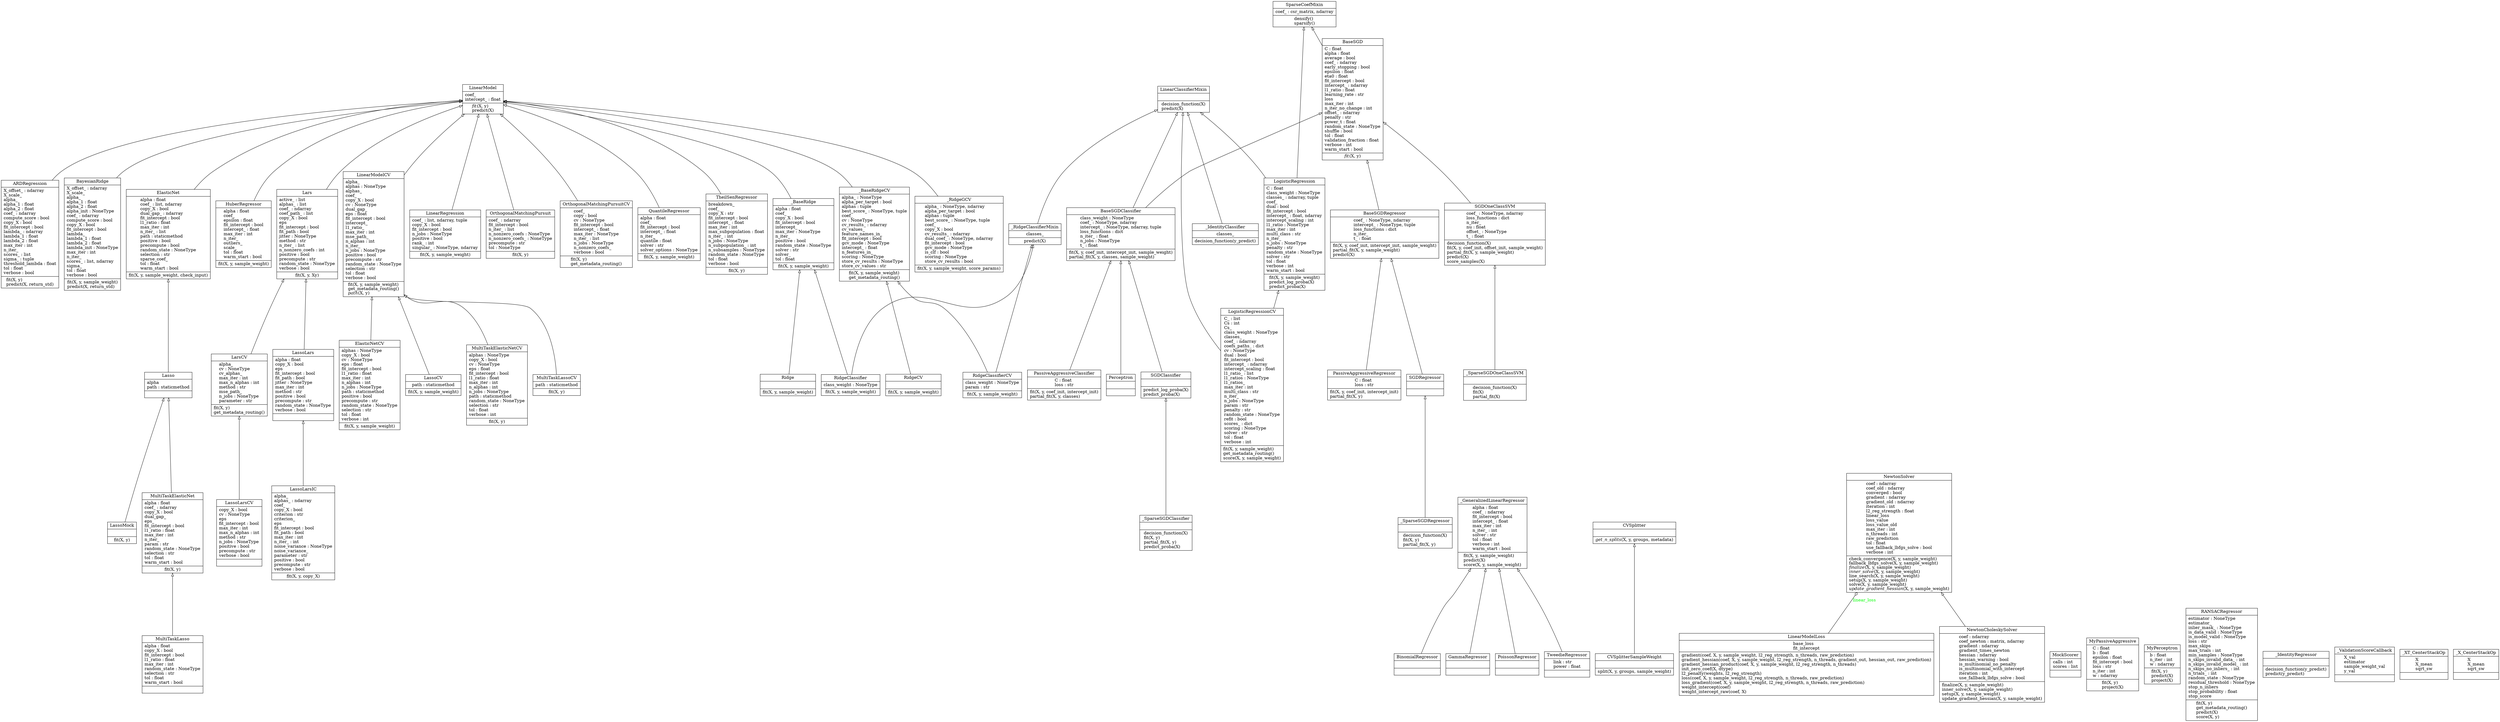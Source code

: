 digraph "classes_linear_model" {
rankdir=BT
charset="utf-8"
"sklearn.linear_model._bayes.ARDRegression" [color="black", fontcolor="black", label=<{ARDRegression|X_offset_ : ndarray<br ALIGN="LEFT"/>X_scale_<br ALIGN="LEFT"/>alpha_<br ALIGN="LEFT"/>alpha_1 : float<br ALIGN="LEFT"/>alpha_2 : float<br ALIGN="LEFT"/>coef_ : ndarray<br ALIGN="LEFT"/>compute_score : bool<br ALIGN="LEFT"/>copy_X : bool<br ALIGN="LEFT"/>fit_intercept : bool<br ALIGN="LEFT"/>lambda_ : ndarray<br ALIGN="LEFT"/>lambda_1 : float<br ALIGN="LEFT"/>lambda_2 : float<br ALIGN="LEFT"/>max_iter : int<br ALIGN="LEFT"/>n_iter_<br ALIGN="LEFT"/>scores_ : list<br ALIGN="LEFT"/>sigma_ : tuple<br ALIGN="LEFT"/>threshold_lambda : float<br ALIGN="LEFT"/>tol : float<br ALIGN="LEFT"/>verbose : bool<br ALIGN="LEFT"/>|fit(X, y)<br ALIGN="LEFT"/>predict(X, return_std)<br ALIGN="LEFT"/>}>, shape="record", style="solid"];
"sklearn.linear_model._stochastic_gradient.BaseSGD" [color="black", fontcolor="black", label=<{BaseSGD|C : float<br ALIGN="LEFT"/>alpha : float<br ALIGN="LEFT"/>average : bool<br ALIGN="LEFT"/>coef_ : ndarray<br ALIGN="LEFT"/>early_stopping : bool<br ALIGN="LEFT"/>epsilon : float<br ALIGN="LEFT"/>eta0 : float<br ALIGN="LEFT"/>fit_intercept : bool<br ALIGN="LEFT"/>intercept_ : ndarray<br ALIGN="LEFT"/>l1_ratio : float<br ALIGN="LEFT"/>learning_rate : str<br ALIGN="LEFT"/>loss<br ALIGN="LEFT"/>max_iter : int<br ALIGN="LEFT"/>n_iter_no_change : int<br ALIGN="LEFT"/>offset_ : ndarray<br ALIGN="LEFT"/>penalty : str<br ALIGN="LEFT"/>power_t : float<br ALIGN="LEFT"/>random_state : NoneType<br ALIGN="LEFT"/>shuffle : bool<br ALIGN="LEFT"/>tol : float<br ALIGN="LEFT"/>validation_fraction : float<br ALIGN="LEFT"/>verbose : int<br ALIGN="LEFT"/>warm_start : bool<br ALIGN="LEFT"/>|<I>fit</I>(X, y)<br ALIGN="LEFT"/>}>, shape="record", style="solid"];
"sklearn.linear_model._stochastic_gradient.BaseSGDClassifier" [color="black", fontcolor="black", label=<{BaseSGDClassifier|class_weight : NoneType<br ALIGN="LEFT"/>coef_ : NoneType, ndarray<br ALIGN="LEFT"/>intercept_ : NoneType, ndarray, tuple<br ALIGN="LEFT"/>loss_functions : dict<br ALIGN="LEFT"/>n_iter_ : float<br ALIGN="LEFT"/>n_jobs : NoneType<br ALIGN="LEFT"/>t_ : float<br ALIGN="LEFT"/>|fit(X, y, coef_init, intercept_init, sample_weight)<br ALIGN="LEFT"/>partial_fit(X, y, classes, sample_weight)<br ALIGN="LEFT"/>}>, shape="record", style="solid"];
"sklearn.linear_model._stochastic_gradient.BaseSGDRegressor" [color="black", fontcolor="black", label=<{BaseSGDRegressor|coef_ : NoneType, ndarray<br ALIGN="LEFT"/>intercept_ : NoneType, tuple<br ALIGN="LEFT"/>loss_functions : dict<br ALIGN="LEFT"/>n_iter_<br ALIGN="LEFT"/>t_ : float<br ALIGN="LEFT"/>|fit(X, y, coef_init, intercept_init, sample_weight)<br ALIGN="LEFT"/>partial_fit(X, y, sample_weight)<br ALIGN="LEFT"/>predict(X)<br ALIGN="LEFT"/>}>, shape="record", style="solid"];
"sklearn.linear_model._bayes.BayesianRidge" [color="black", fontcolor="black", label=<{BayesianRidge|X_offset_ : ndarray<br ALIGN="LEFT"/>X_scale_<br ALIGN="LEFT"/>alpha_<br ALIGN="LEFT"/>alpha_1 : float<br ALIGN="LEFT"/>alpha_2 : float<br ALIGN="LEFT"/>alpha_init : NoneType<br ALIGN="LEFT"/>coef_ : ndarray<br ALIGN="LEFT"/>compute_score : bool<br ALIGN="LEFT"/>copy_X : bool<br ALIGN="LEFT"/>fit_intercept : bool<br ALIGN="LEFT"/>lambda_<br ALIGN="LEFT"/>lambda_1 : float<br ALIGN="LEFT"/>lambda_2 : float<br ALIGN="LEFT"/>lambda_init : NoneType<br ALIGN="LEFT"/>max_iter : int<br ALIGN="LEFT"/>n_iter_<br ALIGN="LEFT"/>scores_ : list, ndarray<br ALIGN="LEFT"/>sigma_<br ALIGN="LEFT"/>tol : float<br ALIGN="LEFT"/>verbose : bool<br ALIGN="LEFT"/>|fit(X, y, sample_weight)<br ALIGN="LEFT"/>predict(X, return_std)<br ALIGN="LEFT"/>}>, shape="record", style="solid"];
"sklearn.linear_model._glm.tests.test_glm.BinomialRegressor" [color="black", fontcolor="black", label=<{BinomialRegressor|<br ALIGN="LEFT"/>|}>, shape="record", style="solid"];
"sklearn.linear_model.tests.test_coordinate_descent.test_multitask_cv_estimators_with_sample_weight.CVSplitter" [color="black", fontcolor="black", label=<{CVSplitter|<br ALIGN="LEFT"/>|<I>get_n_splits</I>(X, y, groups, metadata)<br ALIGN="LEFT"/>}>, shape="record", style="solid"];
"sklearn.linear_model.tests.test_coordinate_descent.test_multitask_cv_estimators_with_sample_weight.CVSplitterSampleWeight" [color="black", fontcolor="black", label=<{CVSplitterSampleWeight|<br ALIGN="LEFT"/>|split(X, y, groups, sample_weight)<br ALIGN="LEFT"/>}>, shape="record", style="solid"];
"sklearn.linear_model._coordinate_descent.ElasticNet" [color="black", fontcolor="black", label=<{ElasticNet|alpha : float<br ALIGN="LEFT"/>coef_ : list, ndarray<br ALIGN="LEFT"/>copy_X : bool<br ALIGN="LEFT"/>dual_gap_ : ndarray<br ALIGN="LEFT"/>fit_intercept : bool<br ALIGN="LEFT"/>l1_ratio : float<br ALIGN="LEFT"/>max_iter : int<br ALIGN="LEFT"/>n_iter_ : list<br ALIGN="LEFT"/>path : staticmethod<br ALIGN="LEFT"/>positive : bool<br ALIGN="LEFT"/>precompute : bool<br ALIGN="LEFT"/>random_state : NoneType<br ALIGN="LEFT"/>selection : str<br ALIGN="LEFT"/>sparse_coef_<br ALIGN="LEFT"/>tol : float<br ALIGN="LEFT"/>warm_start : bool<br ALIGN="LEFT"/>|fit(X, y, sample_weight, check_input)<br ALIGN="LEFT"/>}>, shape="record", style="solid"];
"sklearn.linear_model._coordinate_descent.ElasticNetCV" [color="black", fontcolor="black", label=<{ElasticNetCV|alphas : NoneType<br ALIGN="LEFT"/>copy_X : bool<br ALIGN="LEFT"/>cv : NoneType<br ALIGN="LEFT"/>eps : float<br ALIGN="LEFT"/>fit_intercept : bool<br ALIGN="LEFT"/>l1_ratio : float<br ALIGN="LEFT"/>max_iter : int<br ALIGN="LEFT"/>n_alphas : int<br ALIGN="LEFT"/>n_jobs : NoneType<br ALIGN="LEFT"/>path : staticmethod<br ALIGN="LEFT"/>positive : bool<br ALIGN="LEFT"/>precompute : str<br ALIGN="LEFT"/>random_state : NoneType<br ALIGN="LEFT"/>selection : str<br ALIGN="LEFT"/>tol : float<br ALIGN="LEFT"/>verbose : int<br ALIGN="LEFT"/>|fit(X, y, sample_weight)<br ALIGN="LEFT"/>}>, shape="record", style="solid"];
"sklearn.linear_model._glm.glm.GammaRegressor" [color="black", fontcolor="black", label=<{GammaRegressor|<br ALIGN="LEFT"/>|}>, shape="record", style="solid"];
"sklearn.linear_model._huber.HuberRegressor" [color="black", fontcolor="black", label=<{HuberRegressor|alpha : float<br ALIGN="LEFT"/>coef_<br ALIGN="LEFT"/>epsilon : float<br ALIGN="LEFT"/>fit_intercept : bool<br ALIGN="LEFT"/>intercept_ : float<br ALIGN="LEFT"/>max_iter : int<br ALIGN="LEFT"/>n_iter_<br ALIGN="LEFT"/>outliers_<br ALIGN="LEFT"/>scale_<br ALIGN="LEFT"/>tol : float<br ALIGN="LEFT"/>warm_start : bool<br ALIGN="LEFT"/>|fit(X, y, sample_weight)<br ALIGN="LEFT"/>}>, shape="record", style="solid"];
"sklearn.linear_model._least_angle.Lars" [color="black", fontcolor="black", label=<{Lars|active_ : list<br ALIGN="LEFT"/>alphas_ : list<br ALIGN="LEFT"/>coef_ : ndarray<br ALIGN="LEFT"/>coef_path_ : list<br ALIGN="LEFT"/>copy_X : bool<br ALIGN="LEFT"/>eps<br ALIGN="LEFT"/>fit_intercept : bool<br ALIGN="LEFT"/>fit_path : bool<br ALIGN="LEFT"/>jitter : NoneType<br ALIGN="LEFT"/>method : str<br ALIGN="LEFT"/>n_iter_ : list<br ALIGN="LEFT"/>n_nonzero_coefs : int<br ALIGN="LEFT"/>positive : bool<br ALIGN="LEFT"/>precompute : str<br ALIGN="LEFT"/>random_state : NoneType<br ALIGN="LEFT"/>verbose : bool<br ALIGN="LEFT"/>|fit(X, y, Xy)<br ALIGN="LEFT"/>}>, shape="record", style="solid"];
"sklearn.linear_model._least_angle.LarsCV" [color="black", fontcolor="black", label=<{LarsCV|alpha_<br ALIGN="LEFT"/>cv : NoneType<br ALIGN="LEFT"/>cv_alphas_<br ALIGN="LEFT"/>max_iter : int<br ALIGN="LEFT"/>max_n_alphas : int<br ALIGN="LEFT"/>method : str<br ALIGN="LEFT"/>mse_path_<br ALIGN="LEFT"/>n_jobs : NoneType<br ALIGN="LEFT"/>parameter : str<br ALIGN="LEFT"/>|fit(X, y)<br ALIGN="LEFT"/>get_metadata_routing()<br ALIGN="LEFT"/>}>, shape="record", style="solid"];
"sklearn.linear_model._coordinate_descent.Lasso" [color="black", fontcolor="black", label=<{Lasso|alpha<br ALIGN="LEFT"/>path : staticmethod<br ALIGN="LEFT"/>|}>, shape="record", style="solid"];
"sklearn.linear_model._coordinate_descent.LassoCV" [color="black", fontcolor="black", label=<{LassoCV|path : staticmethod<br ALIGN="LEFT"/>|fit(X, y, sample_weight)<br ALIGN="LEFT"/>}>, shape="record", style="solid"];
"sklearn.linear_model._least_angle.LassoLars" [color="black", fontcolor="black", label=<{LassoLars|alpha : float<br ALIGN="LEFT"/>copy_X : bool<br ALIGN="LEFT"/>eps<br ALIGN="LEFT"/>fit_intercept : bool<br ALIGN="LEFT"/>fit_path : bool<br ALIGN="LEFT"/>jitter : NoneType<br ALIGN="LEFT"/>max_iter : int<br ALIGN="LEFT"/>method : str<br ALIGN="LEFT"/>positive : bool<br ALIGN="LEFT"/>precompute : str<br ALIGN="LEFT"/>random_state : NoneType<br ALIGN="LEFT"/>verbose : bool<br ALIGN="LEFT"/>|}>, shape="record", style="solid"];
"sklearn.linear_model._least_angle.LassoLarsCV" [color="black", fontcolor="black", label=<{LassoLarsCV|copy_X : bool<br ALIGN="LEFT"/>cv : NoneType<br ALIGN="LEFT"/>eps<br ALIGN="LEFT"/>fit_intercept : bool<br ALIGN="LEFT"/>max_iter : int<br ALIGN="LEFT"/>max_n_alphas : int<br ALIGN="LEFT"/>method : str<br ALIGN="LEFT"/>n_jobs : NoneType<br ALIGN="LEFT"/>positive : bool<br ALIGN="LEFT"/>precompute : str<br ALIGN="LEFT"/>verbose : bool<br ALIGN="LEFT"/>|}>, shape="record", style="solid"];
"sklearn.linear_model._least_angle.LassoLarsIC" [color="black", fontcolor="black", label=<{LassoLarsIC|alpha_<br ALIGN="LEFT"/>alphas_ : ndarray<br ALIGN="LEFT"/>coef_<br ALIGN="LEFT"/>copy_X : bool<br ALIGN="LEFT"/>criterion : str<br ALIGN="LEFT"/>criterion_<br ALIGN="LEFT"/>eps<br ALIGN="LEFT"/>fit_intercept : bool<br ALIGN="LEFT"/>fit_path : bool<br ALIGN="LEFT"/>max_iter : int<br ALIGN="LEFT"/>n_iter_ : int<br ALIGN="LEFT"/>noise_variance : NoneType<br ALIGN="LEFT"/>noise_variance_<br ALIGN="LEFT"/>parameter : str<br ALIGN="LEFT"/>positive : bool<br ALIGN="LEFT"/>precompute : str<br ALIGN="LEFT"/>verbose : bool<br ALIGN="LEFT"/>|fit(X, y, copy_X)<br ALIGN="LEFT"/>}>, shape="record", style="solid"];
"sklearn.linear_model.tests.test_coordinate_descent.test_lassoCV_does_not_set_precompute.LassoMock" [color="black", fontcolor="black", label=<{LassoMock|<br ALIGN="LEFT"/>|fit(X, y)<br ALIGN="LEFT"/>}>, shape="record", style="solid"];
"sklearn.linear_model._base.LinearClassifierMixin" [color="black", fontcolor="black", label=<{LinearClassifierMixin|<br ALIGN="LEFT"/>|decision_function(X)<br ALIGN="LEFT"/>predict(X)<br ALIGN="LEFT"/>}>, shape="record", style="solid"];
"sklearn.linear_model._base.LinearModel" [color="black", fontcolor="black", label=<{LinearModel|coef_<br ALIGN="LEFT"/>intercept_ : float<br ALIGN="LEFT"/>|<I>fit</I>(X, y)<br ALIGN="LEFT"/>predict(X)<br ALIGN="LEFT"/>}>, shape="record", style="solid"];
"sklearn.linear_model._coordinate_descent.LinearModelCV" [color="black", fontcolor="black", label=<{LinearModelCV|alpha_<br ALIGN="LEFT"/>alphas : NoneType<br ALIGN="LEFT"/>alphas_<br ALIGN="LEFT"/>coef_<br ALIGN="LEFT"/>copy_X : bool<br ALIGN="LEFT"/>cv : NoneType<br ALIGN="LEFT"/>dual_gap_<br ALIGN="LEFT"/>eps : float<br ALIGN="LEFT"/>fit_intercept : bool<br ALIGN="LEFT"/>intercept_<br ALIGN="LEFT"/>l1_ratio_<br ALIGN="LEFT"/>max_iter : int<br ALIGN="LEFT"/>mse_path_<br ALIGN="LEFT"/>n_alphas : int<br ALIGN="LEFT"/>n_iter_<br ALIGN="LEFT"/>n_jobs : NoneType<br ALIGN="LEFT"/>positive : bool<br ALIGN="LEFT"/>precompute : str<br ALIGN="LEFT"/>random_state : NoneType<br ALIGN="LEFT"/>selection : str<br ALIGN="LEFT"/>tol : float<br ALIGN="LEFT"/>verbose : bool<br ALIGN="LEFT"/>|fit(X, y, sample_weight)<br ALIGN="LEFT"/>get_metadata_routing()<br ALIGN="LEFT"/><I>path</I>(X, y)<br ALIGN="LEFT"/>}>, shape="record", style="solid"];
"sklearn.linear_model._linear_loss.LinearModelLoss" [color="black", fontcolor="black", label=<{LinearModelLoss|base_loss<br ALIGN="LEFT"/>fit_intercept<br ALIGN="LEFT"/>|gradient(coef, X, y, sample_weight, l2_reg_strength, n_threads, raw_prediction)<br ALIGN="LEFT"/>gradient_hessian(coef, X, y, sample_weight, l2_reg_strength, n_threads, gradient_out, hessian_out, raw_prediction)<br ALIGN="LEFT"/>gradient_hessian_product(coef, X, y, sample_weight, l2_reg_strength, n_threads)<br ALIGN="LEFT"/>init_zero_coef(X, dtype)<br ALIGN="LEFT"/>l2_penalty(weights, l2_reg_strength)<br ALIGN="LEFT"/>loss(coef, X, y, sample_weight, l2_reg_strength, n_threads, raw_prediction)<br ALIGN="LEFT"/>loss_gradient(coef, X, y, sample_weight, l2_reg_strength, n_threads, raw_prediction)<br ALIGN="LEFT"/>weight_intercept(coef)<br ALIGN="LEFT"/>weight_intercept_raw(coef, X)<br ALIGN="LEFT"/>}>, shape="record", style="solid"];
"sklearn.linear_model._base.LinearRegression" [color="black", fontcolor="black", label=<{LinearRegression|coef_ : list, ndarray, tuple<br ALIGN="LEFT"/>copy_X : bool<br ALIGN="LEFT"/>fit_intercept : bool<br ALIGN="LEFT"/>n_jobs : NoneType<br ALIGN="LEFT"/>positive : bool<br ALIGN="LEFT"/>rank_ : int<br ALIGN="LEFT"/>singular_ : NoneType, ndarray<br ALIGN="LEFT"/>|fit(X, y, sample_weight)<br ALIGN="LEFT"/>}>, shape="record", style="solid"];
"sklearn.linear_model._logistic.LogisticRegression" [color="black", fontcolor="black", label=<{LogisticRegression|C : float<br ALIGN="LEFT"/>class_weight : NoneType<br ALIGN="LEFT"/>classes_ : ndarray, tuple<br ALIGN="LEFT"/>coef_<br ALIGN="LEFT"/>dual : bool<br ALIGN="LEFT"/>fit_intercept : bool<br ALIGN="LEFT"/>intercept_ : float, ndarray<br ALIGN="LEFT"/>intercept_scaling : int<br ALIGN="LEFT"/>l1_ratio : NoneType<br ALIGN="LEFT"/>max_iter : int<br ALIGN="LEFT"/>multi_class : str<br ALIGN="LEFT"/>n_iter_<br ALIGN="LEFT"/>n_jobs : NoneType<br ALIGN="LEFT"/>penalty : str<br ALIGN="LEFT"/>random_state : NoneType<br ALIGN="LEFT"/>solver : str<br ALIGN="LEFT"/>tol : float<br ALIGN="LEFT"/>verbose : int<br ALIGN="LEFT"/>warm_start : bool<br ALIGN="LEFT"/>|fit(X, y, sample_weight)<br ALIGN="LEFT"/>predict_log_proba(X)<br ALIGN="LEFT"/>predict_proba(X)<br ALIGN="LEFT"/>}>, shape="record", style="solid"];
"sklearn.linear_model._logistic.LogisticRegressionCV" [color="black", fontcolor="black", label=<{LogisticRegressionCV|C_ : list<br ALIGN="LEFT"/>Cs : int<br ALIGN="LEFT"/>Cs_<br ALIGN="LEFT"/>class_weight : NoneType<br ALIGN="LEFT"/>classes_<br ALIGN="LEFT"/>coef_ : ndarray<br ALIGN="LEFT"/>coefs_paths_ : dict<br ALIGN="LEFT"/>cv : NoneType<br ALIGN="LEFT"/>dual : bool<br ALIGN="LEFT"/>fit_intercept : bool<br ALIGN="LEFT"/>intercept_ : ndarray<br ALIGN="LEFT"/>intercept_scaling : float<br ALIGN="LEFT"/>l1_ratio_ : list<br ALIGN="LEFT"/>l1_ratios : NoneType<br ALIGN="LEFT"/>l1_ratios_<br ALIGN="LEFT"/>max_iter : int<br ALIGN="LEFT"/>multi_class : str<br ALIGN="LEFT"/>n_iter_<br ALIGN="LEFT"/>n_jobs : NoneType<br ALIGN="LEFT"/>param : str<br ALIGN="LEFT"/>penalty : str<br ALIGN="LEFT"/>random_state : NoneType<br ALIGN="LEFT"/>refit : bool<br ALIGN="LEFT"/>scores_ : dict<br ALIGN="LEFT"/>scoring : NoneType<br ALIGN="LEFT"/>solver : str<br ALIGN="LEFT"/>tol : float<br ALIGN="LEFT"/>verbose : int<br ALIGN="LEFT"/>|fit(X, y, sample_weight)<br ALIGN="LEFT"/>get_metadata_routing()<br ALIGN="LEFT"/>score(X, y, sample_weight)<br ALIGN="LEFT"/>}>, shape="record", style="solid"];
"sklearn.linear_model.tests.test_logistic.test_logistic_cv_mock_scorer.MockScorer" [color="black", fontcolor="black", label=<{MockScorer|calls : int<br ALIGN="LEFT"/>scores : list<br ALIGN="LEFT"/>|}>, shape="record", style="solid"];
"sklearn.linear_model._coordinate_descent.MultiTaskElasticNet" [color="black", fontcolor="black", label=<{MultiTaskElasticNet|alpha : float<br ALIGN="LEFT"/>coef_ : ndarray<br ALIGN="LEFT"/>copy_X : bool<br ALIGN="LEFT"/>dual_gap_<br ALIGN="LEFT"/>eps_<br ALIGN="LEFT"/>fit_intercept : bool<br ALIGN="LEFT"/>l1_ratio : float<br ALIGN="LEFT"/>max_iter : int<br ALIGN="LEFT"/>n_iter_<br ALIGN="LEFT"/>param : str<br ALIGN="LEFT"/>random_state : NoneType<br ALIGN="LEFT"/>selection : str<br ALIGN="LEFT"/>tol : float<br ALIGN="LEFT"/>warm_start : bool<br ALIGN="LEFT"/>|fit(X, y)<br ALIGN="LEFT"/>}>, shape="record", style="solid"];
"sklearn.linear_model._coordinate_descent.MultiTaskElasticNetCV" [color="black", fontcolor="black", label=<{MultiTaskElasticNetCV|alphas : NoneType<br ALIGN="LEFT"/>copy_X : bool<br ALIGN="LEFT"/>cv : NoneType<br ALIGN="LEFT"/>eps : float<br ALIGN="LEFT"/>fit_intercept : bool<br ALIGN="LEFT"/>l1_ratio : float<br ALIGN="LEFT"/>max_iter : int<br ALIGN="LEFT"/>n_alphas : int<br ALIGN="LEFT"/>n_jobs : NoneType<br ALIGN="LEFT"/>path : staticmethod<br ALIGN="LEFT"/>random_state : NoneType<br ALIGN="LEFT"/>selection : str<br ALIGN="LEFT"/>tol : float<br ALIGN="LEFT"/>verbose : int<br ALIGN="LEFT"/>|fit(X, y)<br ALIGN="LEFT"/>}>, shape="record", style="solid"];
"sklearn.linear_model._coordinate_descent.MultiTaskLasso" [color="black", fontcolor="black", label=<{MultiTaskLasso|alpha : float<br ALIGN="LEFT"/>copy_X : bool<br ALIGN="LEFT"/>fit_intercept : bool<br ALIGN="LEFT"/>l1_ratio : float<br ALIGN="LEFT"/>max_iter : int<br ALIGN="LEFT"/>random_state : NoneType<br ALIGN="LEFT"/>selection : str<br ALIGN="LEFT"/>tol : float<br ALIGN="LEFT"/>warm_start : bool<br ALIGN="LEFT"/>|}>, shape="record", style="solid"];
"sklearn.linear_model._coordinate_descent.MultiTaskLassoCV" [color="black", fontcolor="black", label=<{MultiTaskLassoCV|path : staticmethod<br ALIGN="LEFT"/>|fit(X, y)<br ALIGN="LEFT"/>}>, shape="record", style="solid"];
"sklearn.linear_model.tests.test_passive_aggressive.MyPassiveAggressive" [color="black", fontcolor="black", label=<{MyPassiveAggressive|C : float<br ALIGN="LEFT"/>b : float<br ALIGN="LEFT"/>epsilon : float<br ALIGN="LEFT"/>fit_intercept : bool<br ALIGN="LEFT"/>loss : str<br ALIGN="LEFT"/>n_iter : int<br ALIGN="LEFT"/>w : ndarray<br ALIGN="LEFT"/>|fit(X, y)<br ALIGN="LEFT"/>project(X)<br ALIGN="LEFT"/>}>, shape="record", style="solid"];
"sklearn.linear_model.tests.test_perceptron.MyPerceptron" [color="black", fontcolor="black", label=<{MyPerceptron|b : float<br ALIGN="LEFT"/>n_iter : int<br ALIGN="LEFT"/>w : ndarray<br ALIGN="LEFT"/>|fit(X, y)<br ALIGN="LEFT"/>predict(X)<br ALIGN="LEFT"/>project(X)<br ALIGN="LEFT"/>}>, shape="record", style="solid"];
"sklearn.linear_model._glm._newton_solver.NewtonCholeskySolver" [color="black", fontcolor="black", label=<{NewtonCholeskySolver|coef : ndarray<br ALIGN="LEFT"/>coef_newton : matrix, ndarray<br ALIGN="LEFT"/>gradient : ndarray<br ALIGN="LEFT"/>gradient_times_newton<br ALIGN="LEFT"/>hessian : ndarray<br ALIGN="LEFT"/>hessian_warning : bool<br ALIGN="LEFT"/>is_multinomial_no_penalty<br ALIGN="LEFT"/>is_multinomial_with_intercept<br ALIGN="LEFT"/>iteration : int<br ALIGN="LEFT"/>use_fallback_lbfgs_solve : bool<br ALIGN="LEFT"/>|finalize(X, y, sample_weight)<br ALIGN="LEFT"/>inner_solve(X, y, sample_weight)<br ALIGN="LEFT"/>setup(X, y, sample_weight)<br ALIGN="LEFT"/>update_gradient_hessian(X, y, sample_weight)<br ALIGN="LEFT"/>}>, shape="record", style="solid"];
"sklearn.linear_model._glm._newton_solver.NewtonSolver" [color="black", fontcolor="black", label=<{NewtonSolver|coef : ndarray<br ALIGN="LEFT"/>coef_old : ndarray<br ALIGN="LEFT"/>converged : bool<br ALIGN="LEFT"/>gradient : ndarray<br ALIGN="LEFT"/>gradient_old : ndarray<br ALIGN="LEFT"/>iteration : int<br ALIGN="LEFT"/>l2_reg_strength : float<br ALIGN="LEFT"/>linear_loss<br ALIGN="LEFT"/>loss_value<br ALIGN="LEFT"/>loss_value_old<br ALIGN="LEFT"/>max_iter : int<br ALIGN="LEFT"/>n_threads : int<br ALIGN="LEFT"/>raw_prediction<br ALIGN="LEFT"/>tol : float<br ALIGN="LEFT"/>use_fallback_lbfgs_solve : bool<br ALIGN="LEFT"/>verbose : int<br ALIGN="LEFT"/>|check_convergence(X, y, sample_weight)<br ALIGN="LEFT"/>fallback_lbfgs_solve(X, y, sample_weight)<br ALIGN="LEFT"/><I>finalize</I>(X, y, sample_weight)<br ALIGN="LEFT"/><I>inner_solve</I>(X, y, sample_weight)<br ALIGN="LEFT"/>line_search(X, y, sample_weight)<br ALIGN="LEFT"/>setup(X, y, sample_weight)<br ALIGN="LEFT"/>solve(X, y, sample_weight)<br ALIGN="LEFT"/><I>update_gradient_hessian</I>(X, y, sample_weight)<br ALIGN="LEFT"/>}>, shape="record", style="solid"];
"sklearn.linear_model._omp.OrthogonalMatchingPursuit" [color="black", fontcolor="black", label=<{OrthogonalMatchingPursuit|coef_ : ndarray<br ALIGN="LEFT"/>fit_intercept : bool<br ALIGN="LEFT"/>n_iter_ : list<br ALIGN="LEFT"/>n_nonzero_coefs : NoneType<br ALIGN="LEFT"/>n_nonzero_coefs_ : NoneType<br ALIGN="LEFT"/>precompute : str<br ALIGN="LEFT"/>tol : NoneType<br ALIGN="LEFT"/>|fit(X, y)<br ALIGN="LEFT"/>}>, shape="record", style="solid"];
"sklearn.linear_model._omp.OrthogonalMatchingPursuitCV" [color="black", fontcolor="black", label=<{OrthogonalMatchingPursuitCV|coef_<br ALIGN="LEFT"/>copy : bool<br ALIGN="LEFT"/>cv : NoneType<br ALIGN="LEFT"/>fit_intercept : bool<br ALIGN="LEFT"/>intercept_ : float<br ALIGN="LEFT"/>max_iter : NoneType<br ALIGN="LEFT"/>n_iter_ : list<br ALIGN="LEFT"/>n_jobs : NoneType<br ALIGN="LEFT"/>n_nonzero_coefs_<br ALIGN="LEFT"/>verbose : bool<br ALIGN="LEFT"/>|fit(X, y)<br ALIGN="LEFT"/>get_metadata_routing()<br ALIGN="LEFT"/>}>, shape="record", style="solid"];
"sklearn.linear_model._passive_aggressive.PassiveAggressiveClassifier" [color="black", fontcolor="black", label=<{PassiveAggressiveClassifier|C : float<br ALIGN="LEFT"/>loss : str<br ALIGN="LEFT"/>|fit(X, y, coef_init, intercept_init)<br ALIGN="LEFT"/>partial_fit(X, y, classes)<br ALIGN="LEFT"/>}>, shape="record", style="solid"];
"sklearn.linear_model._passive_aggressive.PassiveAggressiveRegressor" [color="black", fontcolor="black", label=<{PassiveAggressiveRegressor|C : float<br ALIGN="LEFT"/>loss : str<br ALIGN="LEFT"/>|fit(X, y, coef_init, intercept_init)<br ALIGN="LEFT"/>partial_fit(X, y)<br ALIGN="LEFT"/>}>, shape="record", style="solid"];
"sklearn.linear_model._perceptron.Perceptron" [color="black", fontcolor="black", label=<{Perceptron|<br ALIGN="LEFT"/>|}>, shape="record", style="solid"];
"sklearn.linear_model._glm.glm.PoissonRegressor" [color="black", fontcolor="black", label=<{PoissonRegressor|<br ALIGN="LEFT"/>|}>, shape="record", style="solid"];
"sklearn.linear_model._quantile.QuantileRegressor" [color="black", fontcolor="black", label=<{QuantileRegressor|alpha : float<br ALIGN="LEFT"/>coef_<br ALIGN="LEFT"/>fit_intercept : bool<br ALIGN="LEFT"/>intercept_ : float<br ALIGN="LEFT"/>n_iter_<br ALIGN="LEFT"/>quantile : float<br ALIGN="LEFT"/>solver : str<br ALIGN="LEFT"/>solver_options : NoneType<br ALIGN="LEFT"/>|fit(X, y, sample_weight)<br ALIGN="LEFT"/>}>, shape="record", style="solid"];
"sklearn.linear_model._ransac.RANSACRegressor" [color="black", fontcolor="black", label=<{RANSACRegressor|estimator : NoneType<br ALIGN="LEFT"/>estimator_<br ALIGN="LEFT"/>inlier_mask_ : NoneType<br ALIGN="LEFT"/>is_data_valid : NoneType<br ALIGN="LEFT"/>is_model_valid : NoneType<br ALIGN="LEFT"/>loss : str<br ALIGN="LEFT"/>max_skips<br ALIGN="LEFT"/>max_trials : int<br ALIGN="LEFT"/>min_samples : NoneType<br ALIGN="LEFT"/>n_skips_invalid_data_ : int<br ALIGN="LEFT"/>n_skips_invalid_model_ : int<br ALIGN="LEFT"/>n_skips_no_inliers_ : int<br ALIGN="LEFT"/>n_trials_ : int<br ALIGN="LEFT"/>random_state : NoneType<br ALIGN="LEFT"/>residual_threshold : NoneType<br ALIGN="LEFT"/>stop_n_inliers<br ALIGN="LEFT"/>stop_probability : float<br ALIGN="LEFT"/>stop_score<br ALIGN="LEFT"/>|fit(X, y)<br ALIGN="LEFT"/>get_metadata_routing()<br ALIGN="LEFT"/>predict(X)<br ALIGN="LEFT"/>score(X, y)<br ALIGN="LEFT"/>}>, shape="record", style="solid"];
"sklearn.linear_model._ridge.Ridge" [color="black", fontcolor="black", label=<{Ridge|<br ALIGN="LEFT"/>|fit(X, y, sample_weight)<br ALIGN="LEFT"/>}>, shape="record", style="solid"];
"sklearn.linear_model._ridge.RidgeCV" [color="black", fontcolor="black", label=<{RidgeCV|<br ALIGN="LEFT"/>|fit(X, y, sample_weight)<br ALIGN="LEFT"/>}>, shape="record", style="solid"];
"sklearn.linear_model._ridge.RidgeClassifier" [color="black", fontcolor="black", label=<{RidgeClassifier|class_weight : NoneType<br ALIGN="LEFT"/>|fit(X, y, sample_weight)<br ALIGN="LEFT"/>}>, shape="record", style="solid"];
"sklearn.linear_model._ridge.RidgeClassifierCV" [color="black", fontcolor="black", label=<{RidgeClassifierCV|class_weight : NoneType<br ALIGN="LEFT"/>param : str<br ALIGN="LEFT"/>|fit(X, y, sample_weight)<br ALIGN="LEFT"/>}>, shape="record", style="solid"];
"sklearn.linear_model._stochastic_gradient.SGDClassifier" [color="black", fontcolor="black", label=<{SGDClassifier|<br ALIGN="LEFT"/>|predict_log_proba(X)<br ALIGN="LEFT"/>predict_proba(X)<br ALIGN="LEFT"/>}>, shape="record", style="solid"];
"sklearn.linear_model._stochastic_gradient.SGDOneClassSVM" [color="black", fontcolor="black", label=<{SGDOneClassSVM|coef_ : NoneType, ndarray<br ALIGN="LEFT"/>loss_functions : dict<br ALIGN="LEFT"/>n_iter_<br ALIGN="LEFT"/>nu : float<br ALIGN="LEFT"/>offset_ : NoneType<br ALIGN="LEFT"/>t_ : float<br ALIGN="LEFT"/>|decision_function(X)<br ALIGN="LEFT"/>fit(X, y, coef_init, offset_init, sample_weight)<br ALIGN="LEFT"/>partial_fit(X, y, sample_weight)<br ALIGN="LEFT"/>predict(X)<br ALIGN="LEFT"/>score_samples(X)<br ALIGN="LEFT"/>}>, shape="record", style="solid"];
"sklearn.linear_model._stochastic_gradient.SGDRegressor" [color="black", fontcolor="black", label=<{SGDRegressor|<br ALIGN="LEFT"/>|}>, shape="record", style="solid"];
"sklearn.linear_model._base.SparseCoefMixin" [color="black", fontcolor="black", label=<{SparseCoefMixin|coef_ : csr_matrix, ndarray<br ALIGN="LEFT"/>|densify()<br ALIGN="LEFT"/>sparsify()<br ALIGN="LEFT"/>}>, shape="record", style="solid"];
"sklearn.linear_model._theil_sen.TheilSenRegressor" [color="black", fontcolor="black", label=<{TheilSenRegressor|breakdown_<br ALIGN="LEFT"/>coef_<br ALIGN="LEFT"/>copy_X : str<br ALIGN="LEFT"/>fit_intercept : bool<br ALIGN="LEFT"/>intercept_ : float<br ALIGN="LEFT"/>max_iter : int<br ALIGN="LEFT"/>max_subpopulation : float<br ALIGN="LEFT"/>n_iter_ : int<br ALIGN="LEFT"/>n_jobs : NoneType<br ALIGN="LEFT"/>n_subpopulation_ : int<br ALIGN="LEFT"/>n_subsamples : NoneType<br ALIGN="LEFT"/>random_state : NoneType<br ALIGN="LEFT"/>tol : float<br ALIGN="LEFT"/>verbose : bool<br ALIGN="LEFT"/>|fit(X, y)<br ALIGN="LEFT"/>}>, shape="record", style="solid"];
"sklearn.linear_model._glm.glm.TweedieRegressor" [color="black", fontcolor="black", label=<{TweedieRegressor|link : str<br ALIGN="LEFT"/>power : float<br ALIGN="LEFT"/>|}>, shape="record", style="solid"];
"sklearn.linear_model._ridge._BaseRidge" [color="black", fontcolor="black", label=<{_BaseRidge|alpha : float<br ALIGN="LEFT"/>coef_<br ALIGN="LEFT"/>copy_X : bool<br ALIGN="LEFT"/>fit_intercept : bool<br ALIGN="LEFT"/>intercept_<br ALIGN="LEFT"/>max_iter : NoneType<br ALIGN="LEFT"/>n_iter_<br ALIGN="LEFT"/>positive : bool<br ALIGN="LEFT"/>random_state : NoneType<br ALIGN="LEFT"/>solver : str<br ALIGN="LEFT"/>solver_<br ALIGN="LEFT"/>tol : float<br ALIGN="LEFT"/>|fit(X, y, sample_weight)<br ALIGN="LEFT"/>}>, shape="record", style="solid"];
"sklearn.linear_model._ridge._BaseRidgeCV" [color="black", fontcolor="black", label=<{_BaseRidgeCV|alpha_ : NoneType<br ALIGN="LEFT"/>alpha_per_target : bool<br ALIGN="LEFT"/>alphas : tuple<br ALIGN="LEFT"/>best_score_ : NoneType, tuple<br ALIGN="LEFT"/>coef_<br ALIGN="LEFT"/>cv : NoneType<br ALIGN="LEFT"/>cv_results_ : ndarray<br ALIGN="LEFT"/>cv_values_<br ALIGN="LEFT"/>feature_names_in_<br ALIGN="LEFT"/>fit_intercept : bool<br ALIGN="LEFT"/>gcv_mode : NoneType<br ALIGN="LEFT"/>intercept_ : float<br ALIGN="LEFT"/>n_features_in_<br ALIGN="LEFT"/>scoring : NoneType<br ALIGN="LEFT"/>store_cv_results : NoneType<br ALIGN="LEFT"/>store_cv_values : str<br ALIGN="LEFT"/>|fit(X, y, sample_weight)<br ALIGN="LEFT"/>get_metadata_routing()<br ALIGN="LEFT"/>}>, shape="record", style="solid"];
"sklearn.linear_model._glm.glm._GeneralizedLinearRegressor" [color="black", fontcolor="black", label=<{_GeneralizedLinearRegressor|alpha : float<br ALIGN="LEFT"/>coef_ : ndarray<br ALIGN="LEFT"/>fit_intercept : bool<br ALIGN="LEFT"/>intercept_ : float<br ALIGN="LEFT"/>max_iter : int<br ALIGN="LEFT"/>n_iter_ : int<br ALIGN="LEFT"/>solver : str<br ALIGN="LEFT"/>tol : float<br ALIGN="LEFT"/>verbose : int<br ALIGN="LEFT"/>warm_start : bool<br ALIGN="LEFT"/>|fit(X, y, sample_weight)<br ALIGN="LEFT"/>predict(X)<br ALIGN="LEFT"/>score(X, y, sample_weight)<br ALIGN="LEFT"/>}>, shape="record", style="solid"];
"sklearn.linear_model._ridge._IdentityClassifier" [color="black", fontcolor="black", label=<{_IdentityClassifier|classes_<br ALIGN="LEFT"/>|decision_function(y_predict)<br ALIGN="LEFT"/>}>, shape="record", style="solid"];
"sklearn.linear_model._ridge._IdentityRegressor" [color="black", fontcolor="black", label=<{_IdentityRegressor|<br ALIGN="LEFT"/>|decision_function(y_predict)<br ALIGN="LEFT"/>predict(y_predict)<br ALIGN="LEFT"/>}>, shape="record", style="solid"];
"sklearn.linear_model._ridge._RidgeClassifierMixin" [color="black", fontcolor="black", label=<{_RidgeClassifierMixin|classes_<br ALIGN="LEFT"/>|predict(X)<br ALIGN="LEFT"/>}>, shape="record", style="solid"];
"sklearn.linear_model._ridge._RidgeGCV" [color="black", fontcolor="black", label=<{_RidgeGCV|alpha_ : NoneType, ndarray<br ALIGN="LEFT"/>alpha_per_target : bool<br ALIGN="LEFT"/>alphas : tuple<br ALIGN="LEFT"/>best_score_ : NoneType, tuple<br ALIGN="LEFT"/>coef_<br ALIGN="LEFT"/>copy_X : bool<br ALIGN="LEFT"/>cv_results_ : ndarray<br ALIGN="LEFT"/>dual_coef_ : NoneType, ndarray<br ALIGN="LEFT"/>fit_intercept : bool<br ALIGN="LEFT"/>gcv_mode : NoneType<br ALIGN="LEFT"/>is_clf : bool<br ALIGN="LEFT"/>scoring : NoneType<br ALIGN="LEFT"/>store_cv_results : bool<br ALIGN="LEFT"/>|fit(X, y, sample_weight, score_params)<br ALIGN="LEFT"/>}>, shape="record", style="solid"];
"sklearn.linear_model.tests.test_sgd._SparseSGDClassifier" [color="black", fontcolor="black", label=<{_SparseSGDClassifier|<br ALIGN="LEFT"/>|decision_function(X)<br ALIGN="LEFT"/>fit(X, y)<br ALIGN="LEFT"/>partial_fit(X, y)<br ALIGN="LEFT"/>predict_proba(X)<br ALIGN="LEFT"/>}>, shape="record", style="solid"];
"sklearn.linear_model.tests.test_sgd._SparseSGDOneClassSVM" [color="black", fontcolor="black", label=<{_SparseSGDOneClassSVM|<br ALIGN="LEFT"/>|decision_function(X)<br ALIGN="LEFT"/>fit(X)<br ALIGN="LEFT"/>partial_fit(X)<br ALIGN="LEFT"/>}>, shape="record", style="solid"];
"sklearn.linear_model.tests.test_sgd._SparseSGDRegressor" [color="black", fontcolor="black", label=<{_SparseSGDRegressor|<br ALIGN="LEFT"/>|decision_function(X)<br ALIGN="LEFT"/>fit(X, y)<br ALIGN="LEFT"/>partial_fit(X, y)<br ALIGN="LEFT"/>}>, shape="record", style="solid"];
"sklearn.linear_model._stochastic_gradient._ValidationScoreCallback" [color="black", fontcolor="black", label=<{_ValidationScoreCallback|X_val<br ALIGN="LEFT"/>estimator<br ALIGN="LEFT"/>sample_weight_val<br ALIGN="LEFT"/>y_val<br ALIGN="LEFT"/>|}>, shape="record", style="solid"];
"sklearn.linear_model._ridge._XT_CenterStackOp" [color="black", fontcolor="black", label=<{_XT_CenterStackOp|X<br ALIGN="LEFT"/>X_mean<br ALIGN="LEFT"/>sqrt_sw<br ALIGN="LEFT"/>|}>, shape="record", style="solid"];
"sklearn.linear_model._ridge._X_CenterStackOp" [color="black", fontcolor="black", label=<{_X_CenterStackOp|X<br ALIGN="LEFT"/>X_mean<br ALIGN="LEFT"/>sqrt_sw<br ALIGN="LEFT"/>|}>, shape="record", style="solid"];
"sklearn.linear_model._base.LinearRegression" -> "sklearn.linear_model._base.LinearModel" [arrowhead="empty", arrowtail="none"];
"sklearn.linear_model._bayes.ARDRegression" -> "sklearn.linear_model._base.LinearModel" [arrowhead="empty", arrowtail="none"];
"sklearn.linear_model._bayes.BayesianRidge" -> "sklearn.linear_model._base.LinearModel" [arrowhead="empty", arrowtail="none"];
"sklearn.linear_model._coordinate_descent.ElasticNet" -> "sklearn.linear_model._base.LinearModel" [arrowhead="empty", arrowtail="none"];
"sklearn.linear_model._coordinate_descent.ElasticNetCV" -> "sklearn.linear_model._coordinate_descent.LinearModelCV" [arrowhead="empty", arrowtail="none"];
"sklearn.linear_model._coordinate_descent.Lasso" -> "sklearn.linear_model._coordinate_descent.ElasticNet" [arrowhead="empty", arrowtail="none"];
"sklearn.linear_model._coordinate_descent.LassoCV" -> "sklearn.linear_model._coordinate_descent.LinearModelCV" [arrowhead="empty", arrowtail="none"];
"sklearn.linear_model._coordinate_descent.LinearModelCV" -> "sklearn.linear_model._base.LinearModel" [arrowhead="empty", arrowtail="none"];
"sklearn.linear_model._coordinate_descent.MultiTaskElasticNet" -> "sklearn.linear_model._coordinate_descent.Lasso" [arrowhead="empty", arrowtail="none"];
"sklearn.linear_model._coordinate_descent.MultiTaskElasticNetCV" -> "sklearn.linear_model._coordinate_descent.LinearModelCV" [arrowhead="empty", arrowtail="none"];
"sklearn.linear_model._coordinate_descent.MultiTaskLasso" -> "sklearn.linear_model._coordinate_descent.MultiTaskElasticNet" [arrowhead="empty", arrowtail="none"];
"sklearn.linear_model._coordinate_descent.MultiTaskLassoCV" -> "sklearn.linear_model._coordinate_descent.LinearModelCV" [arrowhead="empty", arrowtail="none"];
"sklearn.linear_model._glm._newton_solver.NewtonCholeskySolver" -> "sklearn.linear_model._glm._newton_solver.NewtonSolver" [arrowhead="empty", arrowtail="none"];
"sklearn.linear_model._glm.glm.GammaRegressor" -> "sklearn.linear_model._glm.glm._GeneralizedLinearRegressor" [arrowhead="empty", arrowtail="none"];
"sklearn.linear_model._glm.glm.PoissonRegressor" -> "sklearn.linear_model._glm.glm._GeneralizedLinearRegressor" [arrowhead="empty", arrowtail="none"];
"sklearn.linear_model._glm.glm.TweedieRegressor" -> "sklearn.linear_model._glm.glm._GeneralizedLinearRegressor" [arrowhead="empty", arrowtail="none"];
"sklearn.linear_model._glm.tests.test_glm.BinomialRegressor" -> "sklearn.linear_model._glm.glm._GeneralizedLinearRegressor" [arrowhead="empty", arrowtail="none"];
"sklearn.linear_model._huber.HuberRegressor" -> "sklearn.linear_model._base.LinearModel" [arrowhead="empty", arrowtail="none"];
"sklearn.linear_model._least_angle.Lars" -> "sklearn.linear_model._base.LinearModel" [arrowhead="empty", arrowtail="none"];
"sklearn.linear_model._least_angle.LarsCV" -> "sklearn.linear_model._least_angle.Lars" [arrowhead="empty", arrowtail="none"];
"sklearn.linear_model._least_angle.LassoLars" -> "sklearn.linear_model._least_angle.Lars" [arrowhead="empty", arrowtail="none"];
"sklearn.linear_model._least_angle.LassoLarsCV" -> "sklearn.linear_model._least_angle.LarsCV" [arrowhead="empty", arrowtail="none"];
"sklearn.linear_model._least_angle.LassoLarsIC" -> "sklearn.linear_model._least_angle.LassoLars" [arrowhead="empty", arrowtail="none"];
"sklearn.linear_model._logistic.LogisticRegression" -> "sklearn.linear_model._base.LinearClassifierMixin" [arrowhead="empty", arrowtail="none"];
"sklearn.linear_model._logistic.LogisticRegression" -> "sklearn.linear_model._base.SparseCoefMixin" [arrowhead="empty", arrowtail="none"];
"sklearn.linear_model._logistic.LogisticRegressionCV" -> "sklearn.linear_model._base.LinearClassifierMixin" [arrowhead="empty", arrowtail="none"];
"sklearn.linear_model._logistic.LogisticRegressionCV" -> "sklearn.linear_model._logistic.LogisticRegression" [arrowhead="empty", arrowtail="none"];
"sklearn.linear_model._omp.OrthogonalMatchingPursuit" -> "sklearn.linear_model._base.LinearModel" [arrowhead="empty", arrowtail="none"];
"sklearn.linear_model._omp.OrthogonalMatchingPursuitCV" -> "sklearn.linear_model._base.LinearModel" [arrowhead="empty", arrowtail="none"];
"sklearn.linear_model._passive_aggressive.PassiveAggressiveClassifier" -> "sklearn.linear_model._stochastic_gradient.BaseSGDClassifier" [arrowhead="empty", arrowtail="none"];
"sklearn.linear_model._passive_aggressive.PassiveAggressiveRegressor" -> "sklearn.linear_model._stochastic_gradient.BaseSGDRegressor" [arrowhead="empty", arrowtail="none"];
"sklearn.linear_model._perceptron.Perceptron" -> "sklearn.linear_model._stochastic_gradient.BaseSGDClassifier" [arrowhead="empty", arrowtail="none"];
"sklearn.linear_model._quantile.QuantileRegressor" -> "sklearn.linear_model._base.LinearModel" [arrowhead="empty", arrowtail="none"];
"sklearn.linear_model._ridge.Ridge" -> "sklearn.linear_model._ridge._BaseRidge" [arrowhead="empty", arrowtail="none"];
"sklearn.linear_model._ridge.RidgeCV" -> "sklearn.linear_model._ridge._BaseRidgeCV" [arrowhead="empty", arrowtail="none"];
"sklearn.linear_model._ridge.RidgeClassifier" -> "sklearn.linear_model._ridge._BaseRidge" [arrowhead="empty", arrowtail="none"];
"sklearn.linear_model._ridge.RidgeClassifier" -> "sklearn.linear_model._ridge._RidgeClassifierMixin" [arrowhead="empty", arrowtail="none"];
"sklearn.linear_model._ridge.RidgeClassifierCV" -> "sklearn.linear_model._ridge._BaseRidgeCV" [arrowhead="empty", arrowtail="none"];
"sklearn.linear_model._ridge.RidgeClassifierCV" -> "sklearn.linear_model._ridge._RidgeClassifierMixin" [arrowhead="empty", arrowtail="none"];
"sklearn.linear_model._ridge._BaseRidge" -> "sklearn.linear_model._base.LinearModel" [arrowhead="empty", arrowtail="none"];
"sklearn.linear_model._ridge._BaseRidgeCV" -> "sklearn.linear_model._base.LinearModel" [arrowhead="empty", arrowtail="none"];
"sklearn.linear_model._ridge._IdentityClassifier" -> "sklearn.linear_model._base.LinearClassifierMixin" [arrowhead="empty", arrowtail="none"];
"sklearn.linear_model._ridge._RidgeClassifierMixin" -> "sklearn.linear_model._base.LinearClassifierMixin" [arrowhead="empty", arrowtail="none"];
"sklearn.linear_model._ridge._RidgeGCV" -> "sklearn.linear_model._base.LinearModel" [arrowhead="empty", arrowtail="none"];
"sklearn.linear_model._stochastic_gradient.BaseSGD" -> "sklearn.linear_model._base.SparseCoefMixin" [arrowhead="empty", arrowtail="none"];
"sklearn.linear_model._stochastic_gradient.BaseSGDClassifier" -> "sklearn.linear_model._base.LinearClassifierMixin" [arrowhead="empty", arrowtail="none"];
"sklearn.linear_model._stochastic_gradient.BaseSGDClassifier" -> "sklearn.linear_model._stochastic_gradient.BaseSGD" [arrowhead="empty", arrowtail="none"];
"sklearn.linear_model._stochastic_gradient.BaseSGDRegressor" -> "sklearn.linear_model._stochastic_gradient.BaseSGD" [arrowhead="empty", arrowtail="none"];
"sklearn.linear_model._stochastic_gradient.SGDClassifier" -> "sklearn.linear_model._stochastic_gradient.BaseSGDClassifier" [arrowhead="empty", arrowtail="none"];
"sklearn.linear_model._stochastic_gradient.SGDOneClassSVM" -> "sklearn.linear_model._stochastic_gradient.BaseSGD" [arrowhead="empty", arrowtail="none"];
"sklearn.linear_model._stochastic_gradient.SGDRegressor" -> "sklearn.linear_model._stochastic_gradient.BaseSGDRegressor" [arrowhead="empty", arrowtail="none"];
"sklearn.linear_model._theil_sen.TheilSenRegressor" -> "sklearn.linear_model._base.LinearModel" [arrowhead="empty", arrowtail="none"];
"sklearn.linear_model.tests.test_coordinate_descent.test_lassoCV_does_not_set_precompute.LassoMock" -> "sklearn.linear_model._coordinate_descent.Lasso" [arrowhead="empty", arrowtail="none"];
"sklearn.linear_model.tests.test_coordinate_descent.test_multitask_cv_estimators_with_sample_weight.CVSplitterSampleWeight" -> "sklearn.linear_model.tests.test_coordinate_descent.test_multitask_cv_estimators_with_sample_weight.CVSplitter" [arrowhead="empty", arrowtail="none"];
"sklearn.linear_model.tests.test_sgd._SparseSGDClassifier" -> "sklearn.linear_model._stochastic_gradient.SGDClassifier" [arrowhead="empty", arrowtail="none"];
"sklearn.linear_model.tests.test_sgd._SparseSGDOneClassSVM" -> "sklearn.linear_model._stochastic_gradient.SGDOneClassSVM" [arrowhead="empty", arrowtail="none"];
"sklearn.linear_model.tests.test_sgd._SparseSGDRegressor" -> "sklearn.linear_model._stochastic_gradient.SGDRegressor" [arrowhead="empty", arrowtail="none"];
"sklearn.linear_model._linear_loss.LinearModelLoss" -> "sklearn.linear_model._glm._newton_solver.NewtonSolver" [arrowhead="odiamond", arrowtail="none", fontcolor="green", label="linear_loss", style="solid"];
}
